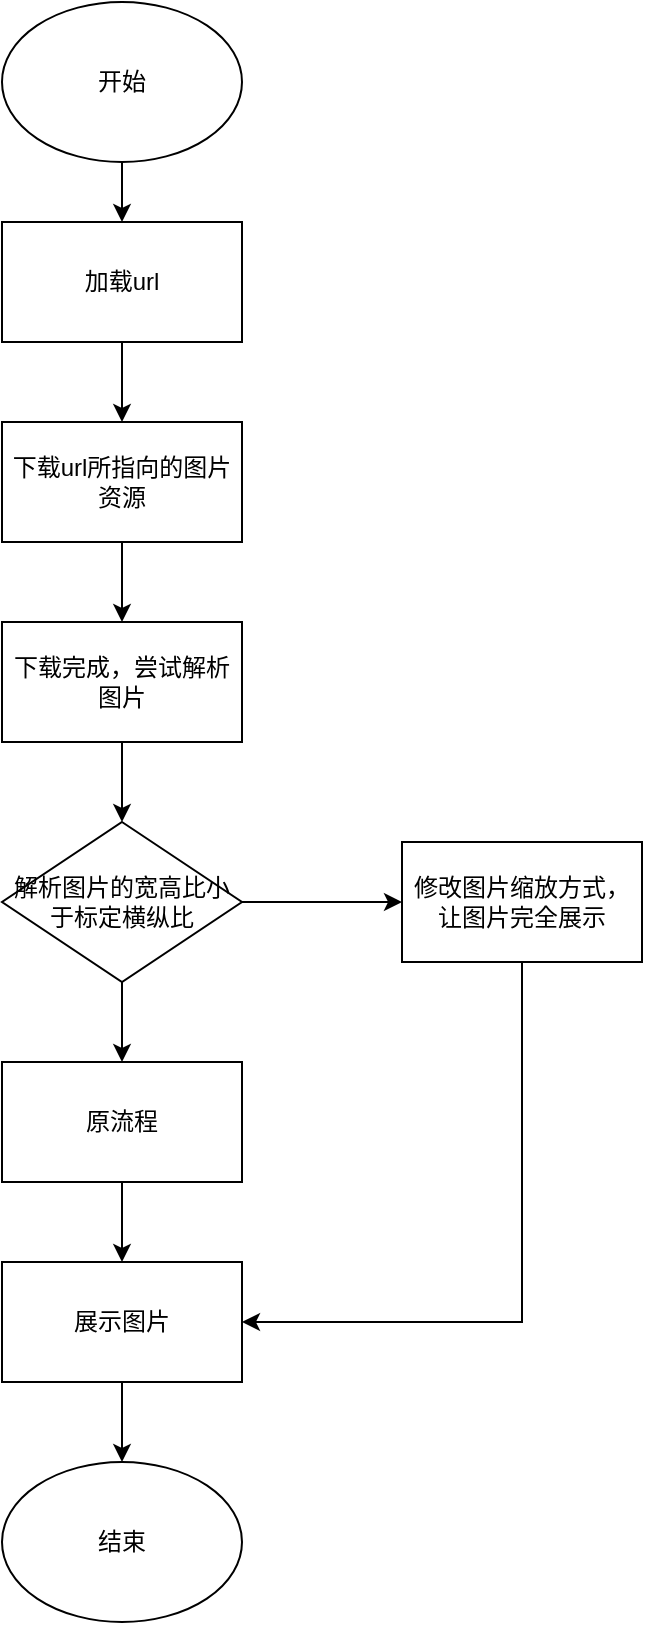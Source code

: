 <mxfile version="24.7.6">
  <diagram name="第 1 页" id="NB6RKZVzmfwphrMn_hrm">
    <mxGraphModel dx="1298" dy="804" grid="1" gridSize="10" guides="1" tooltips="1" connect="1" arrows="1" fold="1" page="1" pageScale="1" pageWidth="827" pageHeight="1169" math="0" shadow="0">
      <root>
        <mxCell id="0" />
        <mxCell id="1" parent="0" />
        <mxCell id="yUNBQ5WcYvo2Tnx_hsAu-10" value="" style="edgeStyle=orthogonalEdgeStyle;rounded=0;orthogonalLoop=1;jettySize=auto;html=1;" edge="1" parent="1" source="yUNBQ5WcYvo2Tnx_hsAu-8" target="yUNBQ5WcYvo2Tnx_hsAu-9">
          <mxGeometry relative="1" as="geometry" />
        </mxCell>
        <mxCell id="yUNBQ5WcYvo2Tnx_hsAu-8" value="开始" style="ellipse;whiteSpace=wrap;html=1;" vertex="1" parent="1">
          <mxGeometry x="300" y="30" width="120" height="80" as="geometry" />
        </mxCell>
        <mxCell id="yUNBQ5WcYvo2Tnx_hsAu-12" value="" style="edgeStyle=orthogonalEdgeStyle;rounded=0;orthogonalLoop=1;jettySize=auto;html=1;" edge="1" parent="1" source="yUNBQ5WcYvo2Tnx_hsAu-9" target="yUNBQ5WcYvo2Tnx_hsAu-11">
          <mxGeometry relative="1" as="geometry" />
        </mxCell>
        <mxCell id="yUNBQ5WcYvo2Tnx_hsAu-9" value="加载url" style="whiteSpace=wrap;html=1;" vertex="1" parent="1">
          <mxGeometry x="300" y="140" width="120" height="60" as="geometry" />
        </mxCell>
        <mxCell id="yUNBQ5WcYvo2Tnx_hsAu-14" value="" style="edgeStyle=orthogonalEdgeStyle;rounded=0;orthogonalLoop=1;jettySize=auto;html=1;" edge="1" parent="1" source="yUNBQ5WcYvo2Tnx_hsAu-11" target="yUNBQ5WcYvo2Tnx_hsAu-13">
          <mxGeometry relative="1" as="geometry" />
        </mxCell>
        <mxCell id="yUNBQ5WcYvo2Tnx_hsAu-11" value="下载url所指向的图片资源" style="whiteSpace=wrap;html=1;" vertex="1" parent="1">
          <mxGeometry x="300" y="240" width="120" height="60" as="geometry" />
        </mxCell>
        <mxCell id="yUNBQ5WcYvo2Tnx_hsAu-16" value="" style="edgeStyle=orthogonalEdgeStyle;rounded=0;orthogonalLoop=1;jettySize=auto;html=1;" edge="1" parent="1" source="yUNBQ5WcYvo2Tnx_hsAu-13" target="yUNBQ5WcYvo2Tnx_hsAu-15">
          <mxGeometry relative="1" as="geometry" />
        </mxCell>
        <mxCell id="yUNBQ5WcYvo2Tnx_hsAu-13" value="下载完成，尝试解析图片" style="whiteSpace=wrap;html=1;" vertex="1" parent="1">
          <mxGeometry x="300" y="340" width="120" height="60" as="geometry" />
        </mxCell>
        <mxCell id="yUNBQ5WcYvo2Tnx_hsAu-18" value="" style="edgeStyle=orthogonalEdgeStyle;rounded=0;orthogonalLoop=1;jettySize=auto;html=1;" edge="1" parent="1" source="yUNBQ5WcYvo2Tnx_hsAu-15" target="yUNBQ5WcYvo2Tnx_hsAu-17">
          <mxGeometry relative="1" as="geometry" />
        </mxCell>
        <mxCell id="yUNBQ5WcYvo2Tnx_hsAu-20" value="" style="edgeStyle=orthogonalEdgeStyle;rounded=0;orthogonalLoop=1;jettySize=auto;html=1;" edge="1" parent="1" source="yUNBQ5WcYvo2Tnx_hsAu-15" target="yUNBQ5WcYvo2Tnx_hsAu-19">
          <mxGeometry relative="1" as="geometry" />
        </mxCell>
        <mxCell id="yUNBQ5WcYvo2Tnx_hsAu-15" value="解析图片的宽高比小于标定横纵比" style="rhombus;whiteSpace=wrap;html=1;" vertex="1" parent="1">
          <mxGeometry x="300" y="440" width="120" height="80" as="geometry" />
        </mxCell>
        <mxCell id="yUNBQ5WcYvo2Tnx_hsAu-22" value="" style="edgeStyle=orthogonalEdgeStyle;rounded=0;orthogonalLoop=1;jettySize=auto;html=1;" edge="1" parent="1" source="yUNBQ5WcYvo2Tnx_hsAu-17" target="yUNBQ5WcYvo2Tnx_hsAu-21">
          <mxGeometry relative="1" as="geometry" />
        </mxCell>
        <mxCell id="yUNBQ5WcYvo2Tnx_hsAu-17" value="原流程" style="whiteSpace=wrap;html=1;" vertex="1" parent="1">
          <mxGeometry x="300" y="560" width="120" height="60" as="geometry" />
        </mxCell>
        <mxCell id="yUNBQ5WcYvo2Tnx_hsAu-19" value="修改图片缩放方式，让图片完全展示" style="whiteSpace=wrap;html=1;" vertex="1" parent="1">
          <mxGeometry x="500" y="450" width="120" height="60" as="geometry" />
        </mxCell>
        <mxCell id="yUNBQ5WcYvo2Tnx_hsAu-21" value="展示图片" style="whiteSpace=wrap;html=1;" vertex="1" parent="1">
          <mxGeometry x="300" y="660" width="120" height="60" as="geometry" />
        </mxCell>
        <mxCell id="yUNBQ5WcYvo2Tnx_hsAu-23" value="结束" style="ellipse;whiteSpace=wrap;html=1;" vertex="1" parent="1">
          <mxGeometry x="300" y="760" width="120" height="80" as="geometry" />
        </mxCell>
        <mxCell id="yUNBQ5WcYvo2Tnx_hsAu-24" value="" style="endArrow=classic;html=1;rounded=0;exitX=0.5;exitY=1;exitDx=0;exitDy=0;entryX=0.5;entryY=0;entryDx=0;entryDy=0;" edge="1" parent="1" source="yUNBQ5WcYvo2Tnx_hsAu-21" target="yUNBQ5WcYvo2Tnx_hsAu-23">
          <mxGeometry width="50" height="50" relative="1" as="geometry">
            <mxPoint x="220" y="650" as="sourcePoint" />
            <mxPoint x="270" y="600" as="targetPoint" />
          </mxGeometry>
        </mxCell>
        <mxCell id="yUNBQ5WcYvo2Tnx_hsAu-25" value="" style="endArrow=classic;html=1;rounded=0;exitX=0.5;exitY=1;exitDx=0;exitDy=0;entryX=1;entryY=0.5;entryDx=0;entryDy=0;" edge="1" parent="1" source="yUNBQ5WcYvo2Tnx_hsAu-19" target="yUNBQ5WcYvo2Tnx_hsAu-21">
          <mxGeometry width="50" height="50" relative="1" as="geometry">
            <mxPoint x="620" y="620" as="sourcePoint" />
            <mxPoint x="670" y="570" as="targetPoint" />
            <Array as="points">
              <mxPoint x="560" y="690" />
            </Array>
          </mxGeometry>
        </mxCell>
      </root>
    </mxGraphModel>
  </diagram>
</mxfile>
